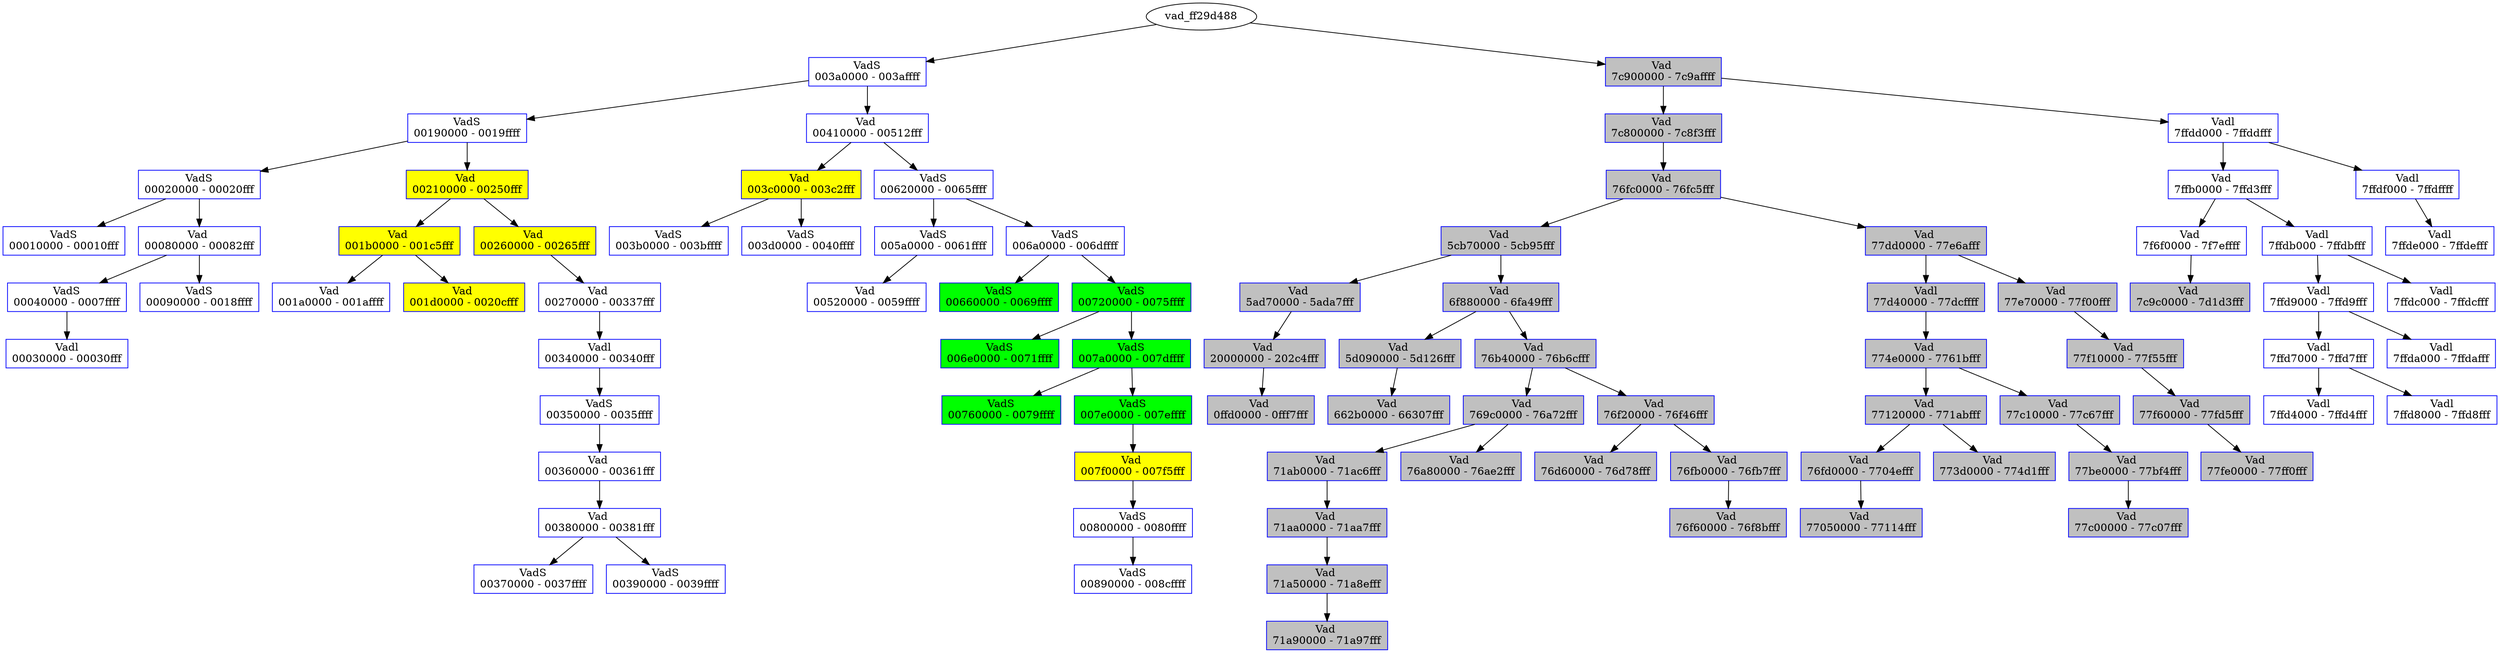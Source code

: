 /* Pid:    936 */
digraph processtree {
graph [rankdir = "TB"];
vad_ff29d488 -> vad_80fcfb20
vad_80fcfb20 [label = "{ VadS\n003a0000 - 003affff }"shape = "record" color = "blue" style = "filled" fillcolor = "white"];
vad_80fcfb20 -> vad_80f4c180
vad_80f4c180 [label = "{ VadS\n00190000 - 0019ffff }"shape = "record" color = "blue" style = "filled" fillcolor = "white"];
vad_80f4c180 -> vad_80ef86d8
vad_80ef86d8 [label = "{ VadS\n00020000 - 00020fff }"shape = "record" color = "blue" style = "filled" fillcolor = "white"];
vad_80ef86d8 -> vad_80f4a2f0
vad_80f4a2f0 [label = "{ VadS\n00010000 - 00010fff }"shape = "record" color = "blue" style = "filled" fillcolor = "white"];
vad_80ef86d8 -> vad_ff281c50
vad_ff281c50 [label = "{ Vad \n00080000 - 00082fff }"shape = "record" color = "blue" style = "filled" fillcolor = "white"];
vad_ff281c50 -> vad_ff3862a8
vad_ff3862a8 [label = "{ VadS\n00040000 - 0007ffff }"shape = "record" color = "blue" style = "filled" fillcolor = "white"];
vad_ff3862a8 -> vad_ff208db8
vad_ff208db8 [label = "{ Vadl\n00030000 - 00030fff }"shape = "record" color = "blue" style = "filled" fillcolor = "white"];
vad_ff281c50 -> vad_ff396150
vad_ff396150 [label = "{ VadS\n00090000 - 0018ffff }"shape = "record" color = "blue" style = "filled" fillcolor = "white"];
vad_80f4c180 -> vad_ff2164e0
vad_ff2164e0 [label = "{ Vad \n00210000 - 00250fff }"shape = "record" color = "blue" style = "filled" fillcolor = "yellow"];
vad_ff2164e0 -> vad_ff214f78
vad_ff214f78 [label = "{ Vad \n001b0000 - 001c5fff }"shape = "record" color = "blue" style = "filled" fillcolor = "yellow"];
vad_ff214f78 -> vad_80f5fbf0
vad_80f5fbf0 [label = "{ Vad \n001a0000 - 001affff }"shape = "record" color = "blue" style = "filled" fillcolor = "white"];
vad_ff214f78 -> vad_ff214f48
vad_ff214f48 [label = "{ Vad \n001d0000 - 0020cfff }"shape = "record" color = "blue" style = "filled" fillcolor = "yellow"];
vad_ff2164e0 -> vad_ff2164b0
vad_ff2164b0 [label = "{ Vad \n00260000 - 00265fff }"shape = "record" color = "blue" style = "filled" fillcolor = "yellow"];
vad_ff2164b0 -> vad_ff2179b0
vad_ff2179b0 [label = "{ Vad \n00270000 - 00337fff }"shape = "record" color = "blue" style = "filled" fillcolor = "white"];
vad_ff2179b0 -> vad_ff208d38
vad_ff208d38 [label = "{ Vadl\n00340000 - 00340fff }"shape = "record" color = "blue" style = "filled" fillcolor = "white"];
vad_ff208d38 -> vad_80fcf710
vad_80fcf710 [label = "{ VadS\n00350000 - 0035ffff }"shape = "record" color = "blue" style = "filled" fillcolor = "white"];
vad_80fcf710 -> vad_ff214bd0
vad_ff214bd0 [label = "{ Vad \n00360000 - 00361fff }"shape = "record" color = "blue" style = "filled" fillcolor = "white"];
vad_ff214bd0 -> vad_ff214b48
vad_ff214b48 [label = "{ Vad \n00380000 - 00381fff }"shape = "record" color = "blue" style = "filled" fillcolor = "white"];
vad_ff214b48 -> vad_80fee1f8
vad_80fee1f8 [label = "{ VadS\n00370000 - 0037ffff }"shape = "record" color = "blue" style = "filled" fillcolor = "white"];
vad_ff214b48 -> vad_80f669c8
vad_80f669c8 [label = "{ VadS\n00390000 - 0039ffff }"shape = "record" color = "blue" style = "filled" fillcolor = "white"];
vad_80fcfb20 -> vad_ff217980
vad_ff217980 [label = "{ Vad \n00410000 - 00512fff }"shape = "record" color = "blue" style = "filled" fillcolor = "white"];
vad_ff217980 -> vad_ff2179e0
vad_ff2179e0 [label = "{ Vad \n003c0000 - 003c2fff }"shape = "record" color = "blue" style = "filled" fillcolor = "yellow"];
vad_ff2179e0 -> vad_80fcf548
vad_80fcf548 [label = "{ VadS\n003b0000 - 003bffff }"shape = "record" color = "blue" style = "filled" fillcolor = "white"];
vad_ff2179e0 -> vad_80fa91f8
vad_80fa91f8 [label = "{ VadS\n003d0000 - 0040ffff }"shape = "record" color = "blue" style = "filled" fillcolor = "white"];
vad_ff217980 -> vad_80fee9d0
vad_80fee9d0 [label = "{ VadS\n00620000 - 0065ffff }"shape = "record" color = "blue" style = "filled" fillcolor = "white"];
vad_80fee9d0 -> vad_80f4c130
vad_80f4c130 [label = "{ VadS\n005a0000 - 0061ffff }"shape = "record" color = "blue" style = "filled" fillcolor = "white"];
vad_80f4c130 -> vad_ff208c30
vad_ff208c30 [label = "{ Vad \n00520000 - 0059ffff }"shape = "record" color = "blue" style = "filled" fillcolor = "white"];
vad_80fee9d0 -> vad_80fcffa8
vad_80fcffa8 [label = "{ VadS\n006a0000 - 006dffff }"shape = "record" color = "blue" style = "filled" fillcolor = "white"];
vad_80fcffa8 -> vad_80fa9e00
vad_80fa9e00 [label = "{ VadS\n00660000 - 0069ffff }"shape = "record" color = "blue" style = "filled" fillcolor = "green"];
vad_80fcffa8 -> vad_81027228
vad_81027228 [label = "{ VadS\n00720000 - 0075ffff }"shape = "record" color = "blue" style = "filled" fillcolor = "green"];
vad_81027228 -> vad_81027858
vad_81027858 [label = "{ VadS\n006e0000 - 0071ffff }"shape = "record" color = "blue" style = "filled" fillcolor = "green"];
vad_81027228 -> vad_80ef8728
vad_80ef8728 [label = "{ VadS\n007a0000 - 007dffff }"shape = "record" color = "blue" style = "filled" fillcolor = "green"];
vad_80ef8728 -> vad_ff223318
vad_ff223318 [label = "{ VadS\n00760000 - 0079ffff }"shape = "record" color = "blue" style = "filled" fillcolor = "green"];
vad_80ef8728 -> vad_80f66788
vad_80f66788 [label = "{ VadS\n007e0000 - 007effff }"shape = "record" color = "blue" style = "filled" fillcolor = "green"];
vad_80f66788 -> vad_ff1e92f8
vad_ff1e92f8 [label = "{ Vad \n007f0000 - 007f5fff }"shape = "record" color = "blue" style = "filled" fillcolor = "yellow"];
vad_ff1e92f8 -> vad_80ef79b8
vad_80ef79b8 [label = "{ VadS\n00800000 - 0080ffff }"shape = "record" color = "blue" style = "filled" fillcolor = "white"];
vad_80ef79b8 -> vad_ff29b630
vad_ff29b630 [label = "{ VadS\n00890000 - 008cffff }"shape = "record" color = "blue" style = "filled" fillcolor = "white"];
vad_ff29d488 -> vad_ff2140a8
vad_ff2140a8 [label = "{ Vad \n7c900000 - 7c9affff }"shape = "record" color = "blue" style = "filled" fillcolor = "gray"];
vad_ff2140a8 -> vad_ff281c88
vad_ff281c88 [label = "{ Vad \n7c800000 - 7c8f3fff }"shape = "record" color = "blue" style = "filled" fillcolor = "gray"];
vad_ff281c88 -> vad_ff2a3e28
vad_ff2a3e28 [label = "{ Vad \n76fc0000 - 76fc5fff }"shape = "record" color = "blue" style = "filled" fillcolor = "gray"];
vad_ff2a3e28 -> vad_ff216008
vad_ff216008 [label = "{ Vad \n5cb70000 - 5cb95fff }"shape = "record" color = "blue" style = "filled" fillcolor = "gray"];
vad_ff216008 -> vad_ff217a10
vad_ff217a10 [label = "{ Vad \n5ad70000 - 5ada7fff }"shape = "record" color = "blue" style = "filled" fillcolor = "gray"];
vad_ff217a10 -> vad_80fb63d8
vad_80fb63d8 [label = "{ Vad \n20000000 - 202c4fff }"shape = "record" color = "blue" style = "filled" fillcolor = "gray"];
vad_80fb63d8 -> vad_80f4a258
vad_80f4a258 [label = "{ Vad \n0ffd0000 - 0fff7fff }"shape = "record" color = "blue" style = "filled" fillcolor = "gray"];
vad_ff216008 -> vad_ff216150
vad_ff216150 [label = "{ Vad \n6f880000 - 6fa49fff }"shape = "record" color = "blue" style = "filled" fillcolor = "gray"];
vad_ff216150 -> vad_ff209538
vad_ff209538 [label = "{ Vad \n5d090000 - 5d126fff }"shape = "record" color = "blue" style = "filled" fillcolor = "gray"];
vad_ff209538 -> vad_ff247850
vad_ff247850 [label = "{ Vad \n662b0000 - 66307fff }"shape = "record" color = "blue" style = "filled" fillcolor = "gray"];
vad_ff216150 -> vad_ff2160c0
vad_ff2160c0 [label = "{ Vad \n76b40000 - 76b6cfff }"shape = "record" color = "blue" style = "filled" fillcolor = "gray"];
vad_ff2160c0 -> vad_ff217a40
vad_ff217a40 [label = "{ Vad \n769c0000 - 76a72fff }"shape = "record" color = "blue" style = "filled" fillcolor = "gray"];
vad_ff217a40 -> vad_ff2992b8
vad_ff2992b8 [label = "{ Vad \n71ab0000 - 71ac6fff }"shape = "record" color = "blue" style = "filled" fillcolor = "gray"];
vad_ff2992b8 -> vad_ff299180
vad_ff299180 [label = "{ Vad \n71aa0000 - 71aa7fff }"shape = "record" color = "blue" style = "filled" fillcolor = "gray"];
vad_ff299180 -> vad_ff213b18
vad_ff213b18 [label = "{ Vad \n71a50000 - 71a8efff }"shape = "record" color = "blue" style = "filled" fillcolor = "gray"];
vad_ff213b18 -> vad_ff247820
vad_ff247820 [label = "{ Vad \n71a90000 - 71a97fff }"shape = "record" color = "blue" style = "filled" fillcolor = "gray"];
vad_ff217a40 -> vad_ff2991e8
vad_ff2991e8 [label = "{ Vad \n76a80000 - 76ae2fff }"shape = "record" color = "blue" style = "filled" fillcolor = "gray"];
vad_ff2160c0 -> vad_ff215550
vad_ff215550 [label = "{ Vad \n76f20000 - 76f46fff }"shape = "record" color = "blue" style = "filled" fillcolor = "gray"];
vad_ff215550 -> vad_ff215520
vad_ff215520 [label = "{ Vad \n76d60000 - 76d78fff }"shape = "record" color = "blue" style = "filled" fillcolor = "gray"];
vad_ff215550 -> vad_ff252078
vad_ff252078 [label = "{ Vad \n76fb0000 - 76fb7fff }"shape = "record" color = "blue" style = "filled" fillcolor = "gray"];
vad_ff252078 -> vad_ff252130
vad_ff252130 [label = "{ Vad \n76f60000 - 76f8bfff }"shape = "record" color = "blue" style = "filled" fillcolor = "gray"];
vad_ff2a3e28 -> vad_ff216480
vad_ff216480 [label = "{ Vad \n77dd0000 - 77e6afff }"shape = "record" color = "blue" style = "filled" fillcolor = "gray"];
vad_ff216480 -> vad_ff208d78
vad_ff208d78 [label = "{ Vadl\n77d40000 - 77dcffff }"shape = "record" color = "blue" style = "filled" fillcolor = "gray"];
vad_ff208d78 -> vad_ff216090
vad_ff216090 [label = "{ Vad \n774e0000 - 7761bfff }"shape = "record" color = "blue" style = "filled" fillcolor = "gray"];
vad_ff216090 -> vad_ff217b30
vad_ff217b30 [label = "{ Vad \n77120000 - 771abfff }"shape = "record" color = "blue" style = "filled" fillcolor = "gray"];
vad_ff217b30 -> vad_ff1f5590
vad_ff1f5590 [label = "{ Vad \n76fd0000 - 7704efff }"shape = "record" color = "blue" style = "filled" fillcolor = "gray"];
vad_ff1f5590 -> vad_ff206498
vad_ff206498 [label = "{ Vad \n77050000 - 77114fff }"shape = "record" color = "blue" style = "filled" fillcolor = "gray"];
vad_ff217b30 -> vad_ff209568
vad_ff209568 [label = "{ Vad \n773d0000 - 774d1fff }"shape = "record" color = "blue" style = "filled" fillcolor = "gray"];
vad_ff216090 -> vad_ff216060
vad_ff216060 [label = "{ Vad \n77c10000 - 77c67fff }"shape = "record" color = "blue" style = "filled" fillcolor = "gray"];
vad_ff216060 -> vad_ff217b00
vad_ff217b00 [label = "{ Vad \n77be0000 - 77bf4fff }"shape = "record" color = "blue" style = "filled" fillcolor = "gray"];
vad_ff217b00 -> vad_ff217ad0
vad_ff217ad0 [label = "{ Vad \n77c00000 - 77c07fff }"shape = "record" color = "blue" style = "filled" fillcolor = "gray"];
vad_ff216480 -> vad_ff216450
vad_ff216450 [label = "{ Vad \n77e70000 - 77f00fff }"shape = "record" color = "blue" style = "filled" fillcolor = "gray"];
vad_ff216450 -> vad_ff2160f0
vad_ff2160f0 [label = "{ Vad \n77f10000 - 77f55fff }"shape = "record" color = "blue" style = "filled" fillcolor = "gray"];
vad_ff2160f0 -> vad_ff217a70
vad_ff217a70 [label = "{ Vad \n77f60000 - 77fd5fff }"shape = "record" color = "blue" style = "filled" fillcolor = "gray"];
vad_ff217a70 -> vad_ff299150
vad_ff299150 [label = "{ Vad \n77fe0000 - 77ff0fff }"shape = "record" color = "blue" style = "filled" fillcolor = "gray"];
vad_ff2140a8 -> vad_ff2992e8
vad_ff2992e8 [label = "{ Vadl\n7ffdd000 - 7ffddfff }"shape = "record" color = "blue" style = "filled" fillcolor = "white"];
vad_ff2992e8 -> vad_ff1ffe80
vad_ff1ffe80 [label = "{ Vad \n7ffb0000 - 7ffd3fff }"shape = "record" color = "blue" style = "filled" fillcolor = "white"];
vad_ff1ffe80 -> vad_ff214fd8
vad_ff214fd8 [label = "{ Vad \n7f6f0000 - 7f7effff }"shape = "record" color = "blue" style = "filled" fillcolor = "white"];
vad_ff214fd8 -> vad_ff217aa0
vad_ff217aa0 [label = "{ Vad \n7c9c0000 - 7d1d3fff }"shape = "record" color = "blue" style = "filled" fillcolor = "gray"];
vad_ff1ffe80 -> vad_ff1fa7c8
vad_ff1fa7c8 [label = "{ Vadl\n7ffdb000 - 7ffdbfff }"shape = "record" color = "blue" style = "filled" fillcolor = "white"];
vad_ff1fa7c8 -> vad_ff213b80
vad_ff213b80 [label = "{ Vadl\n7ffd9000 - 7ffd9fff }"shape = "record" color = "blue" style = "filled" fillcolor = "white"];
vad_ff213b80 -> vad_ff215398
vad_ff215398 [label = "{ Vadl\n7ffd7000 - 7ffd7fff }"shape = "record" color = "blue" style = "filled" fillcolor = "white"];
vad_ff215398 -> vad_ff22a3b0
vad_ff22a3b0 [label = "{ Vadl\n7ffd4000 - 7ffd4fff }"shape = "record" color = "blue" style = "filled" fillcolor = "white"];
vad_ff215398 -> vad_80f7a9c0
vad_80f7a9c0 [label = "{ Vadl\n7ffd8000 - 7ffd8fff }"shape = "record" color = "blue" style = "filled" fillcolor = "white"];
vad_ff213b80 -> vad_ff2348d8
vad_ff2348d8 [label = "{ Vadl\n7ffda000 - 7ffdafff }"shape = "record" color = "blue" style = "filled" fillcolor = "white"];
vad_ff1fa7c8 -> vad_ff27bc50
vad_ff27bc50 [label = "{ Vadl\n7ffdc000 - 7ffdcfff }"shape = "record" color = "blue" style = "filled" fillcolor = "white"];
vad_ff2992e8 -> vad_80f5fba0
vad_80f5fba0 [label = "{ Vadl\n7ffdf000 - 7ffdffff }"shape = "record" color = "blue" style = "filled" fillcolor = "white"];
vad_80f5fba0 -> vad_ff281cb8
vad_ff281cb8 [label = "{ Vadl\n7ffde000 - 7ffdefff }"shape = "record" color = "blue" style = "filled" fillcolor = "white"];
}
